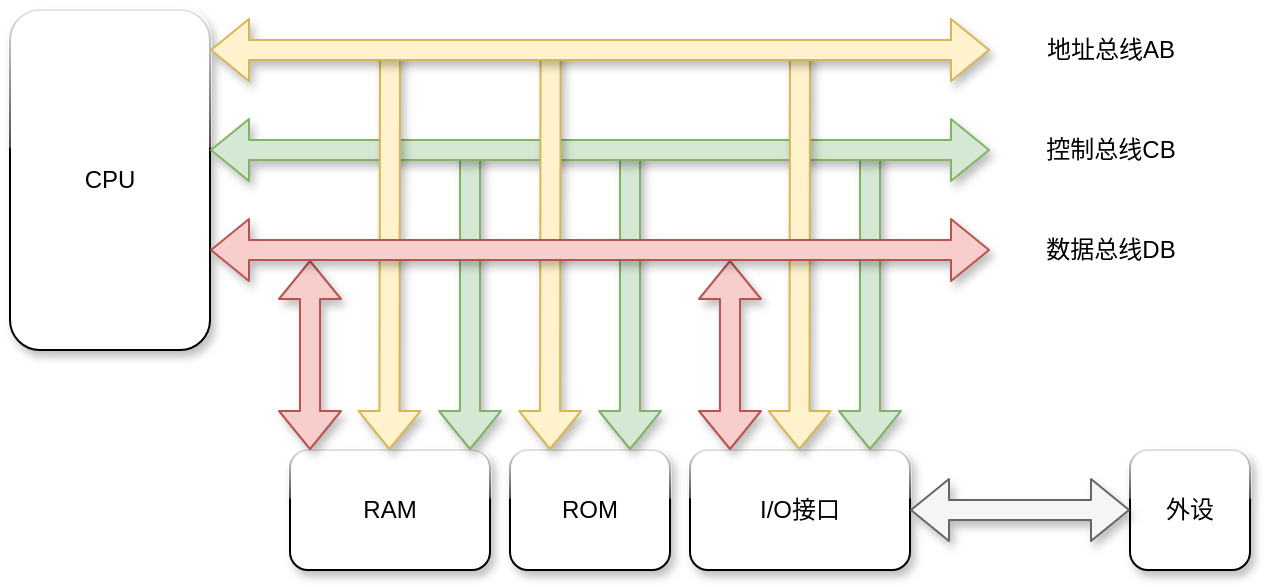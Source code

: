 <mxfile version="12.6.5" type="device"><diagram id="NAgBnsZv_0XOm-ezcRyy" name="Page-1"><mxGraphModel dx="1086" dy="966" grid="1" gridSize="10" guides="1" tooltips="1" connect="1" arrows="1" fold="1" page="1" pageScale="1" pageWidth="827" pageHeight="1169" math="0" shadow="0"><root><mxCell id="0"/><mxCell id="1" parent="0"/><mxCell id="bma8PAkJlp_WFSNdl_0e-6" value="CPU" style="rounded=1;whiteSpace=wrap;html=1;shadow=1;glass=1;" parent="1" vertex="1"><mxGeometry x="160" y="240" width="100" height="170" as="geometry"/></mxCell><mxCell id="bma8PAkJlp_WFSNdl_0e-7" value="RAM" style="rounded=1;whiteSpace=wrap;html=1;shadow=1;glass=1;" parent="1" vertex="1"><mxGeometry x="300" y="460" width="100" height="60" as="geometry"/></mxCell><mxCell id="bma8PAkJlp_WFSNdl_0e-8" value="ROM" style="rounded=1;whiteSpace=wrap;html=1;shadow=1;glass=1;" parent="1" vertex="1"><mxGeometry x="410" y="460" width="80" height="60" as="geometry"/></mxCell><mxCell id="bma8PAkJlp_WFSNdl_0e-9" value="I/O接口" style="rounded=1;whiteSpace=wrap;html=1;shadow=1;glass=1;" parent="1" vertex="1"><mxGeometry x="500" y="460" width="110" height="60" as="geometry"/></mxCell><mxCell id="bma8PAkJlp_WFSNdl_0e-10" value="外设" style="rounded=1;whiteSpace=wrap;html=1;shadow=1;glass=1;" parent="1" vertex="1"><mxGeometry x="720" y="460" width="60" height="60" as="geometry"/></mxCell><mxCell id="bma8PAkJlp_WFSNdl_0e-13" value="" style="shape=flexArrow;endArrow=classic;startArrow=classic;html=1;entryX=0;entryY=0.5;entryDx=0;entryDy=0;exitX=1;exitY=0.5;exitDx=0;exitDy=0;fillColor=#f5f5f5;strokeColor=#666666;shadow=1;" parent="1" source="bma8PAkJlp_WFSNdl_0e-9" target="bma8PAkJlp_WFSNdl_0e-10" edge="1"><mxGeometry width="50" height="50" relative="1" as="geometry"><mxPoint x="507" y="659" as="sourcePoint"/><mxPoint x="557" y="609" as="targetPoint"/></mxGeometry></mxCell><mxCell id="bma8PAkJlp_WFSNdl_0e-20" value="" style="shape=flexArrow;endArrow=classic;startArrow=classic;html=1;strokeColor=#b85450;fillColor=#f8cecc;entryX=0.5;entryY=0;entryDx=0;entryDy=0;shadow=1;" parent="1" edge="1"><mxGeometry width="50" height="50" relative="1" as="geometry"><mxPoint x="310" y="365" as="sourcePoint"/><mxPoint x="310" y="460" as="targetPoint"/></mxGeometry></mxCell><mxCell id="bma8PAkJlp_WFSNdl_0e-29" value="" style="shape=flexArrow;endArrow=classic;startArrow=classic;html=1;strokeColor=#b85450;fillColor=#f8cecc;entryX=0.5;entryY=0;entryDx=0;entryDy=0;shadow=1;" parent="1" edge="1"><mxGeometry width="50" height="50" relative="1" as="geometry"><mxPoint x="520" y="365" as="sourcePoint"/><mxPoint x="520" y="460" as="targetPoint"/></mxGeometry></mxCell><mxCell id="bma8PAkJlp_WFSNdl_0e-31" value="" style="shape=flexArrow;endArrow=classic;html=1;strokeColor=#82b366;fillColor=#d5e8d4;shadow=1;" parent="1" edge="1"><mxGeometry width="50" height="50" relative="1" as="geometry"><mxPoint x="390" y="310" as="sourcePoint"/><mxPoint x="390" y="460" as="targetPoint"/></mxGeometry></mxCell><mxCell id="bma8PAkJlp_WFSNdl_0e-36" value="" style="shape=flexArrow;endArrow=classic;html=1;strokeColor=#82b366;fillColor=#d5e8d4;shadow=1;" parent="1" edge="1"><mxGeometry width="50" height="50" relative="1" as="geometry"><mxPoint x="470" y="310" as="sourcePoint"/><mxPoint x="470" y="460" as="targetPoint"/></mxGeometry></mxCell><mxCell id="bma8PAkJlp_WFSNdl_0e-37" value="" style="shape=flexArrow;endArrow=classic;html=1;strokeColor=#82b366;fillColor=#d5e8d4;shadow=1;" parent="1" edge="1"><mxGeometry width="50" height="50" relative="1" as="geometry"><mxPoint x="590" y="310" as="sourcePoint"/><mxPoint x="590" y="460" as="targetPoint"/></mxGeometry></mxCell><mxCell id="bma8PAkJlp_WFSNdl_0e-24" value="" style="shape=flexArrow;endArrow=classic;startArrow=classic;html=1;strokeColor=#82b366;fillColor=#d5e8d4;exitX=1;exitY=0.75;exitDx=0;exitDy=0;entryX=0;entryY=0.75;entryDx=0;entryDy=0;shadow=1;" parent="1" edge="1"><mxGeometry width="50" height="50" relative="1" as="geometry"><mxPoint x="260" y="310" as="sourcePoint"/><mxPoint x="650" y="310" as="targetPoint"/></mxGeometry></mxCell><mxCell id="bma8PAkJlp_WFSNdl_0e-39" value="" style="shape=flexArrow;endArrow=classic;html=1;strokeColor=#d6b656;fillColor=#fff2cc;shadow=1;" parent="1" edge="1"><mxGeometry width="50" height="50" relative="1" as="geometry"><mxPoint x="350" y="260" as="sourcePoint"/><mxPoint x="349.71" y="460" as="targetPoint"/></mxGeometry></mxCell><mxCell id="bma8PAkJlp_WFSNdl_0e-40" value="" style="shape=flexArrow;endArrow=classic;html=1;strokeColor=#d6b656;fillColor=#fff2cc;shadow=1;" parent="1" edge="1"><mxGeometry width="50" height="50" relative="1" as="geometry"><mxPoint x="430.29" y="260" as="sourcePoint"/><mxPoint x="430.0" y="460" as="targetPoint"/></mxGeometry></mxCell><mxCell id="bma8PAkJlp_WFSNdl_0e-41" value="" style="shape=flexArrow;endArrow=classic;html=1;strokeColor=#d6b656;fillColor=#fff2cc;shadow=1;" parent="1" edge="1"><mxGeometry width="50" height="50" relative="1" as="geometry"><mxPoint x="555" y="260" as="sourcePoint"/><mxPoint x="554.71" y="460" as="targetPoint"/></mxGeometry></mxCell><mxCell id="bma8PAkJlp_WFSNdl_0e-21" value="" style="shape=flexArrow;endArrow=classic;startArrow=classic;html=1;strokeColor=#d6b656;fillColor=#fff2cc;exitX=1;exitY=0.75;exitDx=0;exitDy=0;entryX=0;entryY=0.75;entryDx=0;entryDy=0;shadow=1;" parent="1" edge="1"><mxGeometry width="50" height="50" relative="1" as="geometry"><mxPoint x="260" y="260" as="sourcePoint"/><mxPoint x="650" y="260" as="targetPoint"/></mxGeometry></mxCell><mxCell id="bma8PAkJlp_WFSNdl_0e-25" value="" style="shape=flexArrow;endArrow=classic;startArrow=classic;html=1;strokeColor=#b85450;fillColor=#f8cecc;exitX=1;exitY=0.75;exitDx=0;exitDy=0;entryX=0;entryY=0.75;entryDx=0;entryDy=0;shadow=1;" parent="1" edge="1"><mxGeometry width="50" height="50" relative="1" as="geometry"><mxPoint x="260" y="360" as="sourcePoint"/><mxPoint x="650" y="360" as="targetPoint"/></mxGeometry></mxCell><mxCell id="bma8PAkJlp_WFSNdl_0e-42" value="地址总线AB" style="text;html=1;align=center;verticalAlign=middle;resizable=0;points=[];autosize=1;shadow=1;" parent="1" vertex="1"><mxGeometry x="670" y="250" width="80" height="20" as="geometry"/></mxCell><mxCell id="bma8PAkJlp_WFSNdl_0e-43" value="控制总线CB" style="text;html=1;align=center;verticalAlign=middle;resizable=0;points=[];autosize=1;shadow=1;" parent="1" vertex="1"><mxGeometry x="670" y="300" width="80" height="20" as="geometry"/></mxCell><mxCell id="bma8PAkJlp_WFSNdl_0e-44" value="数据总线DB" style="text;html=1;align=center;verticalAlign=middle;resizable=0;points=[];autosize=1;shadow=1;" parent="1" vertex="1"><mxGeometry x="670" y="350" width="80" height="20" as="geometry"/></mxCell></root></mxGraphModel></diagram></mxfile>